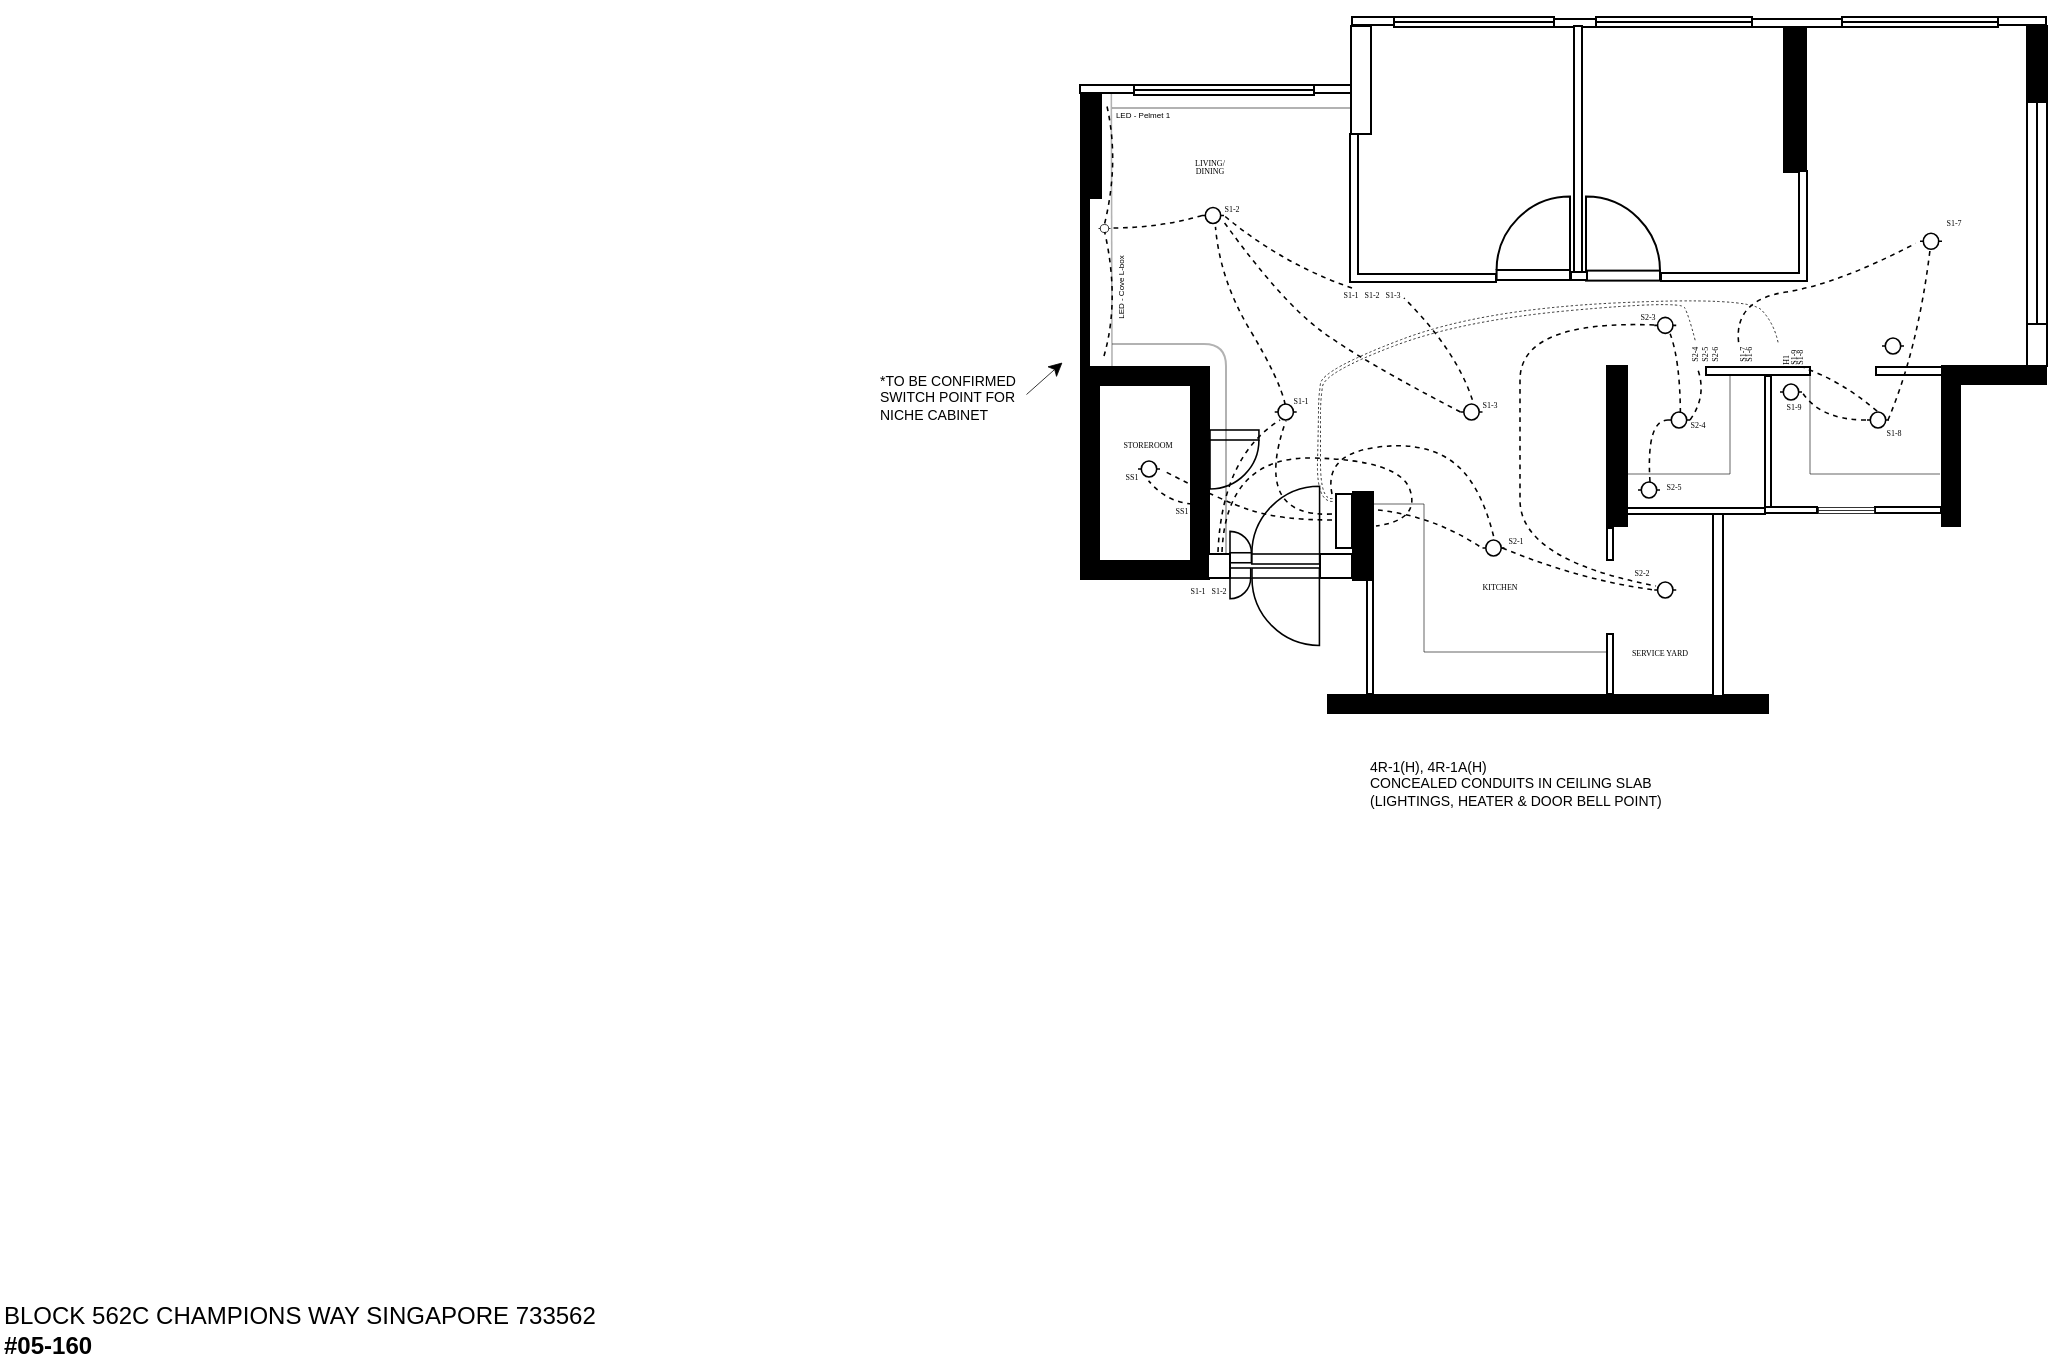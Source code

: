 <mxfile version="28.2.5">
  <diagram name="Page-1" id="XIqqTMS4WJ9DYkAOLX7r">
    <mxGraphModel dx="1847" dy="1038" grid="1" gridSize="10" guides="1" tooltips="1" connect="1" arrows="1" fold="1" page="1" pageScale="1" pageWidth="1654" pageHeight="1169" math="0" shadow="0">
      <root>
        <mxCell id="0" />
        <mxCell id="1" parent="0" />
        <mxCell id="vs-SE0_Q2x5BFznHqj6H-2" value="" style="verticalLabelPosition=bottom;html=1;verticalAlign=top;align=center;shape=mxgraph.floorplan.room;strokeColor=none;fillColor=#000000;" parent="1" vertex="1">
          <mxGeometry x="580" y="523" width="65" height="107" as="geometry" />
        </mxCell>
        <mxCell id="vs-SE0_Q2x5BFznHqj6H-3" value="" style="verticalLabelPosition=bottom;html=1;verticalAlign=top;align=center;shape=mxgraph.floorplan.doorLeft;aspect=fixed;strokeColor=light-dark(#000000,#000000);fillColor=default;strokeWidth=0.787;" parent="1" vertex="1">
          <mxGeometry x="645" y="555" width="24.47" height="26" as="geometry" />
        </mxCell>
        <mxCell id="vs-SE0_Q2x5BFznHqj6H-5" value="" style="verticalLabelPosition=bottom;html=1;verticalAlign=top;align=center;shape=mxgraph.floorplan.wall;fillColor=strokeColor;direction=south;strokeColor=light-dark(#000000,#000000);wallThickness=4;" parent="1" vertex="1">
          <mxGeometry x="573" y="438" width="19" height="86" as="geometry" />
        </mxCell>
        <mxCell id="vs-SE0_Q2x5BFznHqj6H-6" value="" style="verticalLabelPosition=bottom;html=1;verticalAlign=top;align=center;shape=mxgraph.floorplan.wall;direction=south;strokeColor=light-dark(#000000,#000000);fillColor=#000000;" parent="1" vertex="1">
          <mxGeometry x="580" y="387" width="11" height="52" as="geometry" />
        </mxCell>
        <mxCell id="vs-SE0_Q2x5BFznHqj6H-7" value="" style="verticalLabelPosition=bottom;html=1;verticalAlign=top;align=center;shape=mxgraph.floorplan.wall;direction=south;wallThickness=4;rotation=90;" parent="1" vertex="1">
          <mxGeometry x="584" y="371" width="19" height="27" as="geometry" />
        </mxCell>
        <mxCell id="vs-SE0_Q2x5BFznHqj6H-8" value="" style="verticalLabelPosition=bottom;html=1;verticalAlign=top;align=center;shape=mxgraph.floorplan.window;fillColor=light-dark(#FFFFFF,#FFFFFF);strokeColor=light-dark(#000000,#000000);wallThickness=5;" parent="1" vertex="1">
          <mxGeometry x="607" y="380" width="90" height="10" as="geometry" />
        </mxCell>
        <mxCell id="vs-SE0_Q2x5BFznHqj6H-9" value="" style="verticalLabelPosition=bottom;html=1;verticalAlign=top;align=center;shape=mxgraph.floorplan.wall;direction=south;wallThickness=4;rotation=90;" parent="1" vertex="1">
          <mxGeometry x="697" y="375" width="19" height="19" as="geometry" />
        </mxCell>
        <mxCell id="vs-SE0_Q2x5BFznHqj6H-10" value="" style="verticalLabelPosition=bottom;html=1;verticalAlign=top;align=center;shape=mxgraph.floorplan.wall;direction=south;strokeColor=light-dark(#000000,#000000);" parent="1" vertex="1">
          <mxGeometry x="715" y="353" width="11" height="54" as="geometry" />
        </mxCell>
        <mxCell id="vs-SE0_Q2x5BFznHqj6H-12" value="" style="verticalLabelPosition=bottom;html=1;verticalAlign=top;align=center;shape=mxgraph.floorplan.wallCorner;direction=north;fillColor=light-dark(#FFFFFF,#FFFFFF);gradientColor=none;strokeColor=light-dark(#000000,#000000);wallThickness=4;" parent="1" vertex="1">
          <mxGeometry x="715" y="407" width="73" height="74" as="geometry" />
        </mxCell>
        <mxCell id="vs-SE0_Q2x5BFznHqj6H-13" value="" style="verticalLabelPosition=bottom;html=1;verticalAlign=top;align=center;shape=mxgraph.floorplan.wall;direction=south;wallThickness=4;rotation=90;" parent="1" vertex="1">
          <mxGeometry x="717" y="340" width="19" height="21" as="geometry" />
        </mxCell>
        <mxCell id="vs-SE0_Q2x5BFznHqj6H-14" value="" style="verticalLabelPosition=bottom;html=1;verticalAlign=top;align=center;shape=mxgraph.floorplan.window;fillColor=light-dark(#FFFFFF,#FFFFFF);strokeColor=light-dark(#000000,#000000);wallThickness=5;" parent="1" vertex="1">
          <mxGeometry x="737" y="346" width="80" height="10" as="geometry" />
        </mxCell>
        <mxCell id="vs-SE0_Q2x5BFznHqj6H-15" value="" style="verticalLabelPosition=bottom;html=1;verticalAlign=top;align=center;shape=mxgraph.floorplan.wall;direction=south;wallThickness=4;rotation=90;" parent="1" vertex="1">
          <mxGeometry x="818" y="341" width="19" height="21" as="geometry" />
        </mxCell>
        <mxCell id="KtzTF3C9ymT0nLvdZL6y-1" value="" style="verticalLabelPosition=bottom;html=1;verticalAlign=top;align=center;shape=mxgraph.floorplan.wall;fillColor=strokeColor;direction=south;strokeColor=light-dark(#000000,#000000);wallThickness=11;rotation=-180;" parent="1" vertex="1">
          <mxGeometry x="928" y="354" width="19" height="72" as="geometry" />
        </mxCell>
        <mxCell id="KtzTF3C9ymT0nLvdZL6y-2" value="" style="verticalLabelPosition=bottom;html=1;verticalAlign=top;align=center;shape=mxgraph.floorplan.wall;direction=south;wallThickness=4;rotation=90;" parent="1" vertex="1">
          <mxGeometry x="929" y="329" width="19" height="45" as="geometry" />
        </mxCell>
        <mxCell id="KtzTF3C9ymT0nLvdZL6y-3" value="" style="verticalLabelPosition=bottom;html=1;verticalAlign=top;align=center;shape=mxgraph.floorplan.wall;direction=south;wallThickness=4;rotation=-180;" parent="1" vertex="1">
          <mxGeometry x="819" y="353" width="20" height="126" as="geometry" />
        </mxCell>
        <mxCell id="KtzTF3C9ymT0nLvdZL6y-4" value="" style="verticalLabelPosition=bottom;html=1;verticalAlign=top;align=center;shape=mxgraph.floorplan.wallCorner;direction=north;fillColor=light-dark(#FFFFFF,#FFFFFF);gradientColor=none;strokeColor=light-dark(#000000,#000000);wallThickness=4;rotation=-90;" parent="1" vertex="1">
          <mxGeometry x="879.5" y="416.5" width="55" height="73" as="geometry" />
        </mxCell>
        <mxCell id="KtzTF3C9ymT0nLvdZL6y-5" value="" style="verticalLabelPosition=bottom;html=1;verticalAlign=top;align=center;shape=mxgraph.floorplan.window;fillColor=light-dark(#FFFFFF,#FFFFFF);strokeColor=light-dark(#000000,#000000);wallThickness=5;" parent="1" vertex="1">
          <mxGeometry x="838" y="346" width="78" height="10" as="geometry" />
        </mxCell>
        <mxCell id="KtzTF3C9ymT0nLvdZL6y-6" value="" style="verticalLabelPosition=bottom;html=1;verticalAlign=top;align=center;shape=mxgraph.floorplan.window;fillColor=light-dark(#FFFFFF,#FFFFFF);strokeColor=light-dark(#000000,#000000);wallThickness=5;" parent="1" vertex="1">
          <mxGeometry x="961" y="346" width="78" height="10" as="geometry" />
        </mxCell>
        <mxCell id="KtzTF3C9ymT0nLvdZL6y-7" value="" style="verticalLabelPosition=bottom;html=1;verticalAlign=top;align=center;shape=mxgraph.floorplan.wall;direction=south;wallThickness=4;rotation=90;" parent="1" vertex="1">
          <mxGeometry x="1041.5" y="338.5" width="19" height="24" as="geometry" />
        </mxCell>
        <mxCell id="KtzTF3C9ymT0nLvdZL6y-8" value="" style="verticalLabelPosition=bottom;html=1;verticalAlign=top;align=center;shape=mxgraph.floorplan.wall;fillColor=strokeColor;direction=south;strokeColor=light-dark(#000000,#000000);wallThickness=10;rotation=-180;" parent="1" vertex="1">
          <mxGeometry x="1049" y="353" width="19" height="38" as="geometry" />
        </mxCell>
        <mxCell id="O2O5Myb_N9L3xyK0cwro-1" value="" style="verticalLabelPosition=bottom;html=1;verticalAlign=top;align=center;shape=mxgraph.floorplan.window;fillColor=light-dark(#FFFFFF,#FFFFFF);strokeColor=light-dark(#000000,#000000);wallThickness=10;rotation=90;" parent="1" vertex="1">
          <mxGeometry x="1002.75" y="441.75" width="111.5" height="10" as="geometry" />
        </mxCell>
        <mxCell id="O2O5Myb_N9L3xyK0cwro-2" value="" style="verticalLabelPosition=bottom;html=1;verticalAlign=top;align=center;shape=mxgraph.floorplan.wall;direction=south;wallThickness=10;rotation=-180;" parent="1" vertex="1">
          <mxGeometry x="1049" y="502" width="19" height="21" as="geometry" />
        </mxCell>
        <mxCell id="O2O5Myb_N9L3xyK0cwro-3" value="" style="verticalLabelPosition=bottom;html=1;verticalAlign=top;align=center;shape=mxgraph.floorplan.wallCorner;fillColor=strokeColor;wallThickness=9;" parent="1" vertex="1">
          <mxGeometry x="1011" y="523" width="52" height="80" as="geometry" />
        </mxCell>
        <mxCell id="O2O5Myb_N9L3xyK0cwro-5" value="" style="verticalLabelPosition=bottom;html=1;verticalAlign=top;align=center;shape=mxgraph.floorplan.wall;direction=south;wallThickness=4;rotation=90;" parent="1" vertex="1">
          <mxGeometry x="985" y="509" width="19" height="33" as="geometry" />
        </mxCell>
        <mxCell id="O2O5Myb_N9L3xyK0cwro-6" value="" style="verticalLabelPosition=bottom;html=1;verticalAlign=top;align=center;shape=mxgraph.floorplan.wall;direction=south;wallThickness=4;rotation=90;" parent="1" vertex="1">
          <mxGeometry x="909.5" y="499.5" width="19" height="52" as="geometry" />
        </mxCell>
        <mxCell id="O2O5Myb_N9L3xyK0cwro-7" value="" style="verticalLabelPosition=bottom;html=1;verticalAlign=top;align=center;shape=mxgraph.floorplan.wall;direction=south;wallThickness=3;rotation=-180;" parent="1" vertex="1">
          <mxGeometry x="914" y="528" width="20" height="66" as="geometry" />
        </mxCell>
        <mxCell id="O2O5Myb_N9L3xyK0cwro-8" value="" style="verticalLabelPosition=bottom;html=1;verticalAlign=top;align=center;shape=mxgraph.floorplan.wall;direction=south;wallThickness=3;rotation=90;fillOpacity=100;" parent="1" vertex="1">
          <mxGeometry x="926" y="582" width="19" height="26" as="geometry" />
        </mxCell>
        <mxCell id="O2O5Myb_N9L3xyK0cwro-9" value="" style="verticalLabelPosition=bottom;html=1;verticalAlign=top;align=center;shape=mxgraph.floorplan.wall;direction=south;wallThickness=3;rotation=90;fillOpacity=100;" parent="1" vertex="1">
          <mxGeometry x="984.5" y="578.5" width="19" height="33" as="geometry" />
        </mxCell>
        <mxCell id="O2O5Myb_N9L3xyK0cwro-10" value="" style="verticalLabelPosition=bottom;html=1;verticalAlign=top;align=center;shape=mxgraph.floorplan.window;fillColor=light-dark(#FFFFFF,#FFFFFF);strokeColor=light-dark(#000000,#000000);wallThickness=3;strokeWidth=0.394;" parent="1" vertex="1">
          <mxGeometry x="949" y="590" width="28" height="10" as="geometry" />
        </mxCell>
        <mxCell id="O2O5Myb_N9L3xyK0cwro-11" value="" style="verticalLabelPosition=bottom;html=1;verticalAlign=top;align=center;shape=mxgraph.floorplan.wall;fillColor=strokeColor;direction=south;strokeColor=light-dark(#000000,#000000);wallThickness=10;rotation=-180;" parent="1" vertex="1">
          <mxGeometry x="839" y="523" width="19" height="80" as="geometry" />
        </mxCell>
        <mxCell id="O2O5Myb_N9L3xyK0cwro-12" value="" style="verticalLabelPosition=bottom;html=1;verticalAlign=top;align=center;shape=mxgraph.floorplan.wall;fillColor=strokeColor;wallThickness=9;" parent="1" vertex="1">
          <mxGeometry x="704" y="687" width="220" height="10" as="geometry" />
        </mxCell>
        <mxCell id="O2O5Myb_N9L3xyK0cwro-13" value="" style="verticalLabelPosition=bottom;html=1;verticalAlign=top;align=center;shape=mxgraph.floorplan.wall;fillColor=strokeColor;direction=south;strokeColor=light-dark(#000000,#000000);wallThickness=10;rotation=-180;" parent="1" vertex="1">
          <mxGeometry x="712" y="586" width="19" height="44" as="geometry" />
        </mxCell>
        <mxCell id="O2O5Myb_N9L3xyK0cwro-14" value="" style="verticalLabelPosition=bottom;html=1;verticalAlign=top;align=center;shape=mxgraph.floorplan.wall;direction=south;wallThickness=3;rotation=-180;" parent="1" vertex="1">
          <mxGeometry x="715" y="630" width="20" height="57" as="geometry" />
        </mxCell>
        <mxCell id="O2O5Myb_N9L3xyK0cwro-15" value="" style="verticalLabelPosition=bottom;html=1;verticalAlign=top;align=center;shape=mxgraph.floorplan.wall;direction=south;wallThickness=3;rotation=90;fillOpacity=100;" parent="1" vertex="1">
          <mxGeometry x="878.5" y="561" width="19" height="69" as="geometry" />
        </mxCell>
        <mxCell id="O2O5Myb_N9L3xyK0cwro-16" value="" style="verticalLabelPosition=bottom;html=1;verticalAlign=top;align=center;shape=mxgraph.floorplan.wall;direction=south;wallThickness=3;rotation=-180;" parent="1" vertex="1">
          <mxGeometry x="835" y="604" width="20" height="16" as="geometry" />
        </mxCell>
        <mxCell id="O2O5Myb_N9L3xyK0cwro-17" value="" style="verticalLabelPosition=bottom;html=1;verticalAlign=top;align=center;shape=mxgraph.floorplan.wall;direction=south;wallThickness=3;rotation=-180;" parent="1" vertex="1">
          <mxGeometry x="835" y="657" width="20" height="30" as="geometry" />
        </mxCell>
        <mxCell id="O2O5Myb_N9L3xyK0cwro-18" value="" style="verticalLabelPosition=bottom;html=1;verticalAlign=top;align=center;shape=mxgraph.floorplan.wall;direction=south;wallThickness=5;rotation=-180;" parent="1" vertex="1">
          <mxGeometry x="889" y="597" width="20" height="91" as="geometry" />
        </mxCell>
        <mxCell id="O2O5Myb_N9L3xyK0cwro-19" value="" style="verticalLabelPosition=bottom;html=1;verticalAlign=top;align=center;shape=mxgraph.floorplan.doorRight;aspect=fixed;rotation=-180;" parent="1" vertex="1">
          <mxGeometry x="833" y="441" width="37" height="39.31" as="geometry" />
        </mxCell>
        <mxCell id="O2O5Myb_N9L3xyK0cwro-20" value="" style="verticalLabelPosition=bottom;html=1;verticalAlign=top;align=center;shape=mxgraph.floorplan.doorLeft;aspect=fixed;rotation=-180;" parent="1" vertex="1">
          <mxGeometry x="788.3" y="441" width="36.7" height="39" as="geometry" />
        </mxCell>
        <mxCell id="O2O5Myb_N9L3xyK0cwro-21" value="" style="verticalLabelPosition=bottom;html=1;verticalAlign=top;align=center;shape=mxgraph.floorplan.wall;direction=south;wallThickness=4;rotation=90;snapToPoint=0;" parent="1" vertex="1">
          <mxGeometry x="820" y="474" width="19" height="8" as="geometry" />
        </mxCell>
        <mxCell id="O2O5Myb_N9L3xyK0cwro-22" value="" style="verticalLabelPosition=bottom;html=1;verticalAlign=top;align=center;shape=mxgraph.floorplan.doorLeft;aspect=fixed;rotation=-180;strokeWidth=0.787;" parent="1" vertex="1">
          <mxGeometry x="665.91" y="586" width="33.88" height="36" as="geometry" />
        </mxCell>
        <mxCell id="O2O5Myb_N9L3xyK0cwro-23" value="" style="verticalLabelPosition=bottom;html=1;verticalAlign=top;align=center;shape=mxgraph.floorplan.doorRight;aspect=fixed;rotation=0;strokeWidth=0.787;" parent="1" vertex="1">
          <mxGeometry x="666" y="624" width="33.71" height="35.81" as="geometry" />
        </mxCell>
        <mxCell id="O2O5Myb_N9L3xyK0cwro-24" value="" style="verticalLabelPosition=bottom;html=1;verticalAlign=top;align=center;shape=mxgraph.floorplan.wall;direction=south;wallThickness=12;rotation=-90;" parent="1" vertex="1">
          <mxGeometry x="698" y="615" width="20" height="16" as="geometry" />
        </mxCell>
        <mxCell id="O2O5Myb_N9L3xyK0cwro-25" value="" style="verticalLabelPosition=bottom;html=1;verticalAlign=top;align=center;shape=mxgraph.floorplan.doorRight;aspect=fixed;rotation=-180;strokeWidth=0.787;" parent="1" vertex="1">
          <mxGeometry x="655" y="610" width="10.71" height="11.38" as="geometry" />
        </mxCell>
        <mxCell id="O2O5Myb_N9L3xyK0cwro-29" value="" style="verticalLabelPosition=bottom;html=1;verticalAlign=top;align=center;shape=mxgraph.floorplan.doorLeft;aspect=fixed;rotation=0;strokeWidth=0.787;" parent="1" vertex="1">
          <mxGeometry x="655" y="624" width="10.35" height="11" as="geometry" />
        </mxCell>
        <mxCell id="O2O5Myb_N9L3xyK0cwro-30" value="" style="verticalLabelPosition=bottom;html=1;verticalAlign=top;align=center;shape=mxgraph.floorplan.wall;direction=south;wallThickness=12;rotation=-90;" parent="1" vertex="1">
          <mxGeometry x="639.5" y="617.5" width="20" height="11" as="geometry" />
        </mxCell>
        <mxCell id="O2O5Myb_N9L3xyK0cwro-33" value="" style="endArrow=none;dashed=1;html=1;rounded=0;curved=1;strokeWidth=0.787;" parent="1" edge="1">
          <mxGeometry width="50" height="50" relative="1" as="geometry">
            <mxPoint x="649" y="616" as="sourcePoint" />
            <mxPoint x="680" y="550" as="targetPoint" />
            <Array as="points">
              <mxPoint x="651" y="568" />
            </Array>
          </mxGeometry>
        </mxCell>
        <mxCell id="O2O5Myb_N9L3xyK0cwro-35" value="" style="pointerEvents=1;verticalLabelPosition=bottom;shadow=0;dashed=0;align=center;html=1;verticalAlign=top;shape=mxgraph.electrical.electro-mechanical.relay_coil_2;strokeWidth=0.787;" parent="1" vertex="1">
          <mxGeometry x="677.36" y="542" width="11" height="8" as="geometry" />
        </mxCell>
        <mxCell id="O2O5Myb_N9L3xyK0cwro-36" value="" style="pointerEvents=1;verticalLabelPosition=bottom;shadow=0;dashed=0;align=center;html=1;verticalAlign=top;shape=mxgraph.electrical.electro-mechanical.relay_coil_2;strokeWidth=0.787;" parent="1" vertex="1">
          <mxGeometry x="641" y="443.75" width="11" height="8" as="geometry" />
        </mxCell>
        <mxCell id="O2O5Myb_N9L3xyK0cwro-37" value="" style="endArrow=none;dashed=1;html=1;rounded=0;curved=1;strokeWidth=0.787;entryX=0.612;entryY=1.214;entryDx=0;entryDy=0;entryPerimeter=0;exitX=0.471;exitY=0.014;exitDx=0;exitDy=0;exitPerimeter=0;" parent="1" source="O2O5Myb_N9L3xyK0cwro-35" target="O2O5Myb_N9L3xyK0cwro-36" edge="1">
          <mxGeometry width="50" height="50" relative="1" as="geometry">
            <mxPoint x="690" y="550" as="sourcePoint" />
            <mxPoint x="719.17" y="490" as="targetPoint" />
            <Array as="points">
              <mxPoint x="680" y="530" />
              <mxPoint x="650" y="480" />
            </Array>
          </mxGeometry>
        </mxCell>
        <mxCell id="O2O5Myb_N9L3xyK0cwro-38" value="" style="rounded=0;whiteSpace=wrap;html=1;" parent="1" vertex="1">
          <mxGeometry x="708" y="587" width="8" height="27" as="geometry" />
        </mxCell>
        <mxCell id="O2O5Myb_N9L3xyK0cwro-39" value="" style="endArrow=none;dashed=1;html=1;rounded=0;curved=1;strokeWidth=0.787;entryX=0.506;entryY=1.048;entryDx=0;entryDy=0;entryPerimeter=0;" parent="1" target="O2O5Myb_N9L3xyK0cwro-35" edge="1">
          <mxGeometry width="50" height="50" relative="1" as="geometry">
            <mxPoint x="706" y="597" as="sourcePoint" />
            <mxPoint x="739.17" y="570" as="targetPoint" />
            <Array as="points">
              <mxPoint x="666" y="599" />
            </Array>
          </mxGeometry>
        </mxCell>
        <mxCell id="O2O5Myb_N9L3xyK0cwro-40" value="" style="endArrow=none;dashed=1;html=1;rounded=0;curved=1;strokeWidth=0.787;entryX=1.103;entryY=0.571;entryDx=0;entryDy=0;entryPerimeter=0;" parent="1" target="O2O5Myb_N9L3xyK0cwro-41" edge="1">
          <mxGeometry width="50" height="50" relative="1" as="geometry">
            <mxPoint x="706" y="600" as="sourcePoint" />
            <mxPoint x="620" y="580" as="targetPoint" />
            <Array as="points">
              <mxPoint x="680" y="600" />
              <mxPoint x="650" y="590" />
            </Array>
          </mxGeometry>
        </mxCell>
        <mxCell id="O2O5Myb_N9L3xyK0cwro-41" value="" style="pointerEvents=1;verticalLabelPosition=bottom;shadow=0;dashed=0;align=center;html=1;verticalAlign=top;shape=mxgraph.electrical.electro-mechanical.relay_coil_2;strokeWidth=0.787;" parent="1" vertex="1">
          <mxGeometry x="609" y="570.5" width="11" height="8" as="geometry" />
        </mxCell>
        <mxCell id="O2O5Myb_N9L3xyK0cwro-42" value="&lt;font face=&quot;Verdana&quot; style=&quot;font-size: 4px;&quot;&gt;S1-1&lt;/font&gt;" style="text;html=1;align=center;verticalAlign=middle;whiteSpace=wrap;rounded=0;imageVerticalAlign=top;" parent="1" vertex="1">
          <mxGeometry x="633" y="629.5" width="12" height="7.5" as="geometry" />
        </mxCell>
        <mxCell id="O2O5Myb_N9L3xyK0cwro-43" value="&lt;font face=&quot;Verdana&quot; style=&quot;font-size: 4px;&quot;&gt;S1-2&lt;/font&gt;" style="text;html=1;align=center;verticalAlign=middle;whiteSpace=wrap;rounded=0;imageVerticalAlign=top;" parent="1" vertex="1">
          <mxGeometry x="643" y="629" width="13.25" height="7.5" as="geometry" />
        </mxCell>
        <mxCell id="O2O5Myb_N9L3xyK0cwro-45" value="&lt;font face=&quot;Verdana&quot; style=&quot;font-size: 4px;&quot;&gt;S1-1&lt;/font&gt;" style="text;html=1;align=center;verticalAlign=middle;whiteSpace=wrap;rounded=0;imageVerticalAlign=top;" parent="1" vertex="1">
          <mxGeometry x="683" y="534" width="15" height="7.5" as="geometry" />
        </mxCell>
        <mxCell id="O2O5Myb_N9L3xyK0cwro-46" value="&lt;font face=&quot;Verdana&quot; style=&quot;font-size: 4px;&quot;&gt;S1-2&lt;/font&gt;" style="text;html=1;align=center;verticalAlign=middle;whiteSpace=wrap;rounded=0;imageVerticalAlign=top;" parent="1" vertex="1">
          <mxGeometry x="650" y="438" width="12" height="7.5" as="geometry" />
        </mxCell>
        <mxCell id="O2O5Myb_N9L3xyK0cwro-49" value="" style="pointerEvents=1;verticalLabelPosition=bottom;shadow=0;dashed=0;align=center;html=1;verticalAlign=top;shape=mxgraph.electrical.electro-mechanical.relay_coil_2;strokeWidth=0.787;" parent="1" vertex="1">
          <mxGeometry x="770.25" y="542" width="11" height="8" as="geometry" />
        </mxCell>
        <mxCell id="O2O5Myb_N9L3xyK0cwro-50" value="&lt;font face=&quot;Verdana&quot; style=&quot;font-size: 4px;&quot;&gt;S1-3&lt;/font&gt;" style="text;html=1;align=center;verticalAlign=middle;whiteSpace=wrap;rounded=0;imageVerticalAlign=top;" parent="1" vertex="1">
          <mxGeometry x="779" y="536" width="12.12" height="7.5" as="geometry" />
        </mxCell>
        <mxCell id="O2O5Myb_N9L3xyK0cwro-51" value="" style="endArrow=none;dashed=1;html=1;rounded=0;curved=1;strokeWidth=0.787;entryX=0.935;entryY=0.789;entryDx=0;entryDy=0;entryPerimeter=0;exitX=0;exitY=0.5;exitDx=0;exitDy=0;exitPerimeter=0;" parent="1" source="O2O5Myb_N9L3xyK0cwro-49" target="O2O5Myb_N9L3xyK0cwro-36" edge="1">
          <mxGeometry width="50" height="50" relative="1" as="geometry">
            <mxPoint x="692.35" y="500" as="sourcePoint" />
            <mxPoint x="668.35" y="456" as="targetPoint" />
            <Array as="points">
              <mxPoint x="720" y="520" />
              <mxPoint x="680" y="490" />
            </Array>
          </mxGeometry>
        </mxCell>
        <mxCell id="O2O5Myb_N9L3xyK0cwro-52" value="" style="endArrow=none;dashed=1;html=1;rounded=0;curved=1;strokeWidth=0.787;entryX=1;entryY=0.5;entryDx=0;entryDy=0;entryPerimeter=0;" parent="1" target="O2O5Myb_N9L3xyK0cwro-36" edge="1">
          <mxGeometry width="50" height="50" relative="1" as="geometry">
            <mxPoint x="716" y="484" as="sourcePoint" />
            <mxPoint x="650" y="446" as="targetPoint" />
            <Array as="points">
              <mxPoint x="681" y="472" />
            </Array>
          </mxGeometry>
        </mxCell>
        <mxCell id="O2O5Myb_N9L3xyK0cwro-53" value="" style="endArrow=none;html=1;rounded=0;entryX=0.42;entryY=0.409;entryDx=0;entryDy=0;entryPerimeter=0;strokeWidth=0.787;opacity=30;" parent="1" target="vs-SE0_Q2x5BFznHqj6H-7" edge="1">
          <mxGeometry width="50" height="50" relative="1" as="geometry">
            <mxPoint x="596" y="523" as="sourcePoint" />
            <mxPoint x="596.007" y="432.991" as="targetPoint" />
          </mxGeometry>
        </mxCell>
        <mxCell id="O2O5Myb_N9L3xyK0cwro-54" value="" style="endArrow=none;html=1;rounded=0;opacity=30;" parent="1" edge="1">
          <mxGeometry width="50" height="50" relative="1" as="geometry">
            <mxPoint x="715" y="394" as="sourcePoint" />
            <mxPoint x="596" y="394" as="targetPoint" />
          </mxGeometry>
        </mxCell>
        <mxCell id="O2O5Myb_N9L3xyK0cwro-55" value="" style="endArrow=none;html=1;rounded=0;opacity=30;" parent="1" edge="1">
          <mxGeometry width="50" height="50" relative="1" as="geometry">
            <mxPoint x="596" y="512" as="sourcePoint" />
            <mxPoint x="642" y="512" as="targetPoint" />
          </mxGeometry>
        </mxCell>
        <mxCell id="O2O5Myb_N9L3xyK0cwro-56" value="" style="endArrow=none;html=1;rounded=0;opacity=30;" parent="1" edge="1">
          <mxGeometry width="50" height="50" relative="1" as="geometry">
            <mxPoint x="653" y="617" as="sourcePoint" />
            <mxPoint x="653" y="523" as="targetPoint" />
          </mxGeometry>
        </mxCell>
        <mxCell id="O2O5Myb_N9L3xyK0cwro-57" value="" style="endArrow=none;html=1;rounded=0;curved=1;opacity=30;" parent="1" edge="1">
          <mxGeometry width="50" height="50" relative="1" as="geometry">
            <mxPoint x="642" y="512" as="sourcePoint" />
            <mxPoint x="653" y="523" as="targetPoint" />
            <Array as="points">
              <mxPoint x="653" y="512" />
            </Array>
          </mxGeometry>
        </mxCell>
        <mxCell id="O2O5Myb_N9L3xyK0cwro-60" value="" style="endArrow=none;dashed=1;html=1;rounded=0;curved=1;strokeWidth=0.787;entryX=1;entryY=0.5;entryDx=0;entryDy=0;entryPerimeter=0;exitX=0;exitY=0.5;exitDx=0;exitDy=0;exitPerimeter=0;" parent="1" source="O2O5Myb_N9L3xyK0cwro-36" target="O2O5Myb_N9L3xyK0cwro-59" edge="1">
          <mxGeometry width="50" height="50" relative="1" as="geometry">
            <mxPoint x="630" y="440" as="sourcePoint" />
            <mxPoint x="655.0" y="454" as="targetPoint" />
            <Array as="points">
              <mxPoint x="620" y="454" />
            </Array>
          </mxGeometry>
        </mxCell>
        <mxCell id="O2O5Myb_N9L3xyK0cwro-59" value="" style="pointerEvents=1;verticalLabelPosition=bottom;shadow=0;dashed=0;align=center;html=1;verticalAlign=top;shape=mxgraph.electrical.electro-mechanical.relay_coil_2;strokeWidth=0.394;" parent="1" vertex="1">
          <mxGeometry x="589" y="452" width="6" height="4" as="geometry" />
        </mxCell>
        <mxCell id="w0VkKJE6E9omO7ZpxIO1-1" value="" style="endArrow=none;dashed=1;html=1;rounded=0;strokeWidth=0.787;exitX=0.866;exitY=-0.323;exitDx=0;exitDy=0;exitPerimeter=0;curved=1;" parent="1" edge="1">
          <mxGeometry width="50" height="50" relative="1" as="geometry">
            <mxPoint x="592.326" y="451.748" as="sourcePoint" />
            <mxPoint x="593" y="391" as="targetPoint" />
            <Array as="points">
              <mxPoint x="600" y="420" />
            </Array>
          </mxGeometry>
        </mxCell>
        <mxCell id="w0VkKJE6E9omO7ZpxIO1-2" value="" style="endArrow=none;dashed=1;html=1;rounded=0;strokeWidth=0.787;curved=1;" parent="1" edge="1">
          <mxGeometry width="50" height="50" relative="1" as="geometry">
            <mxPoint x="592" y="518" as="sourcePoint" />
            <mxPoint x="592.334" y="456" as="targetPoint" />
            <Array as="points">
              <mxPoint x="600" y="490" />
            </Array>
          </mxGeometry>
        </mxCell>
        <mxCell id="w0VkKJE6E9omO7ZpxIO1-3" value="&lt;div style=&quot;line-height: 20%;&quot;&gt;&lt;font face=&quot;Verdana&quot; style=&quot;font-size: 4px; line-height: 20%;&quot;&gt;LIVING/&lt;/font&gt;&lt;div&gt;&lt;font face=&quot;Verdana&quot; style=&quot;font-size: 4px; line-height: 20%;&quot;&gt;DINING&lt;/font&gt;&lt;/div&gt;&lt;/div&gt;" style="text;html=1;align=center;verticalAlign=middle;whiteSpace=wrap;rounded=0;imageVerticalAlign=top;" parent="1" vertex="1">
          <mxGeometry x="625.35" y="416.5" width="40" height="10" as="geometry" />
        </mxCell>
        <mxCell id="w0VkKJE6E9omO7ZpxIO1-4" value="&lt;font face=&quot;Verdana&quot; style=&quot;font-size: 4px;&quot;&gt;S1-1&lt;/font&gt;" style="text;html=1;align=center;verticalAlign=middle;whiteSpace=wrap;rounded=0;imageVerticalAlign=top;" parent="1" vertex="1">
          <mxGeometry x="707" y="481" width="16.5" height="7.5" as="geometry" />
        </mxCell>
        <mxCell id="w0VkKJE6E9omO7ZpxIO1-5" value="&lt;font face=&quot;Verdana&quot;&gt;S1-2&lt;/font&gt;" style="text;html=1;align=center;verticalAlign=middle;whiteSpace=wrap;rounded=0;imageVerticalAlign=top;fontSize=4;" parent="1" vertex="1">
          <mxGeometry x="720" y="484" width="12" height="7.5" as="geometry" />
        </mxCell>
        <mxCell id="w0VkKJE6E9omO7ZpxIO1-7" value="&lt;font face=&quot;Verdana&quot; style=&quot;font-size: 4px;&quot;&gt;S1-3&lt;/font&gt;" style="text;html=1;align=center;verticalAlign=middle;whiteSpace=wrap;rounded=0;imageVerticalAlign=top;" parent="1" vertex="1">
          <mxGeometry x="730" y="481" width="13" height="7.5" as="geometry" />
        </mxCell>
        <mxCell id="w0VkKJE6E9omO7ZpxIO1-8" value="" style="endArrow=none;dashed=1;html=1;rounded=0;curved=1;strokeWidth=0.787;exitX=0.54;exitY=-0.262;exitDx=0;exitDy=0;exitPerimeter=0;" parent="1" source="O2O5Myb_N9L3xyK0cwro-49" edge="1">
          <mxGeometry width="50" height="50" relative="1" as="geometry">
            <mxPoint x="813" y="530" as="sourcePoint" />
            <mxPoint x="742" y="489" as="targetPoint" />
            <Array as="points">
              <mxPoint x="768" y="515" />
            </Array>
          </mxGeometry>
        </mxCell>
        <mxCell id="w0VkKJE6E9omO7ZpxIO1-10" value="&lt;div style=&quot;line-height: 20%;&quot;&gt;&lt;font face=&quot;Verdana&quot;&gt;&lt;span style=&quot;font-size: 4px;&quot;&gt;STOREROOM&lt;/span&gt;&lt;/font&gt;&lt;/div&gt;" style="text;html=1;align=center;verticalAlign=middle;whiteSpace=wrap;rounded=0;imageVerticalAlign=top;" parent="1" vertex="1">
          <mxGeometry x="593.75" y="556" width="40" height="10" as="geometry" />
        </mxCell>
        <mxCell id="w0VkKJE6E9omO7ZpxIO1-12" value="" style="endArrow=none;dashed=1;html=1;rounded=0;entryX=0.48;entryY=1.229;entryDx=0;entryDy=0;entryPerimeter=0;curved=1;strokeWidth=0.787;" parent="1" target="O2O5Myb_N9L3xyK0cwro-41" edge="1">
          <mxGeometry width="50" height="50" relative="1" as="geometry">
            <mxPoint x="636" y="592" as="sourcePoint" />
            <mxPoint x="650" y="570" as="targetPoint" />
            <Array as="points">
              <mxPoint x="623" y="591" />
            </Array>
          </mxGeometry>
        </mxCell>
        <mxCell id="w0VkKJE6E9omO7ZpxIO1-13" value="&lt;font face=&quot;Verdana&quot;&gt;&lt;span&gt;SS1&lt;/span&gt;&lt;/font&gt;" style="text;html=1;align=center;verticalAlign=middle;whiteSpace=wrap;rounded=0;imageVerticalAlign=top;fontSize=4;" parent="1" vertex="1">
          <mxGeometry x="602" y="575" width="8" height="7.5" as="geometry" />
        </mxCell>
        <mxCell id="w0VkKJE6E9omO7ZpxIO1-14" value="&lt;font style=&quot;font-size: 4px;&quot; face=&quot;Verdana&quot;&gt;SS1&lt;/font&gt;" style="text;html=1;align=center;verticalAlign=middle;whiteSpace=wrap;rounded=0;imageVerticalAlign=top;" parent="1" vertex="1">
          <mxGeometry x="626" y="589" width="10.25" height="7" as="geometry" />
        </mxCell>
        <mxCell id="w0VkKJE6E9omO7ZpxIO1-17" value="" style="endArrow=none;dashed=1;html=1;rounded=0;curved=1;strokeWidth=0.394;entryX=1.067;entryY=0.291;entryDx=0;entryDy=0;entryPerimeter=0;" parent="1" target="GYeJIsuWpDAbkdzLy3dR-1" edge="1">
          <mxGeometry width="50" height="50" relative="1" as="geometry">
            <mxPoint x="706" y="589" as="sourcePoint" />
            <mxPoint x="902" y="506" as="targetPoint" />
            <Array as="points">
              <mxPoint x="700" y="590" />
              <mxPoint x="700" y="552" />
              <mxPoint x="700" y="540" />
              <mxPoint x="702" y="526" />
              <mxPoint x="770" y="500" />
              <mxPoint x="880" y="490" />
              <mxPoint x="884" y="497" />
            </Array>
          </mxGeometry>
        </mxCell>
        <mxCell id="w0VkKJE6E9omO7ZpxIO1-18" value="&lt;div style=&quot;line-height: 20%;&quot;&gt;&lt;font face=&quot;Verdana&quot;&gt;&lt;span style=&quot;font-size: 4px;&quot;&gt;KITCHEN&lt;/span&gt;&lt;/font&gt;&lt;/div&gt;" style="text;html=1;align=center;verticalAlign=middle;whiteSpace=wrap;rounded=0;imageVerticalAlign=top;" parent="1" vertex="1">
          <mxGeometry x="770.25" y="627" width="40" height="10" as="geometry" />
        </mxCell>
        <mxCell id="w0VkKJE6E9omO7ZpxIO1-23" value="" style="endArrow=none;dashed=1;html=1;rounded=0;curved=1;strokeWidth=0.394;entryX=1;entryY=0;entryDx=0;entryDy=0;" parent="1" target="GYeJIsuWpDAbkdzLy3dR-11" edge="1">
          <mxGeometry width="50" height="50" relative="1" as="geometry">
            <mxPoint x="706" y="590.5" as="sourcePoint" />
            <mxPoint x="920" y="510" as="targetPoint" />
            <Array as="points">
              <mxPoint x="698" y="590.5" />
              <mxPoint x="699" y="550.5" />
              <mxPoint x="699" y="538.5" />
              <mxPoint x="701" y="524.5" />
              <mxPoint x="780" y="494.5" />
              <mxPoint x="914" y="488" />
              <mxPoint x="927" y="501.5" />
            </Array>
          </mxGeometry>
        </mxCell>
        <mxCell id="w0VkKJE6E9omO7ZpxIO1-25" value="*TO BE CONFIRMED&lt;div&gt;SWITCH POINT FOR NICHE CABINET&lt;/div&gt;" style="text;html=1;align=left;verticalAlign=middle;rounded=0;fontSize=7;whiteSpace=wrap;labelPosition=center;verticalLabelPosition=middle;" parent="1" vertex="1">
          <mxGeometry x="477.5" y="524" width="74.5" height="30" as="geometry" />
        </mxCell>
        <mxCell id="w0VkKJE6E9omO7ZpxIO1-26" value="" style="endArrow=classic;html=1;rounded=0;fontSize=5;strokeWidth=0.394;" parent="1" edge="1">
          <mxGeometry width="50" height="50" relative="1" as="geometry">
            <mxPoint x="553" y="537" as="sourcePoint" />
            <mxPoint x="571" y="521" as="targetPoint" />
          </mxGeometry>
        </mxCell>
        <mxCell id="w0VkKJE6E9omO7ZpxIO1-27" value="" style="pointerEvents=1;verticalLabelPosition=bottom;shadow=0;dashed=0;align=center;html=1;verticalAlign=top;shape=mxgraph.electrical.electro-mechanical.relay_coil_2;strokeWidth=0.787;" parent="1" vertex="1">
          <mxGeometry x="781.25" y="610" width="11" height="8" as="geometry" />
        </mxCell>
        <mxCell id="w0VkKJE6E9omO7ZpxIO1-28" value="&lt;font face=&quot;Verdana&quot; style=&quot;font-size: 4px;&quot;&gt;S2-1&lt;/font&gt;" style="text;html=1;align=center;verticalAlign=middle;whiteSpace=wrap;rounded=0;imageVerticalAlign=top;" parent="1" vertex="1">
          <mxGeometry x="792.25" y="604.25" width="12.12" height="7.5" as="geometry" />
        </mxCell>
        <mxCell id="w0VkKJE6E9omO7ZpxIO1-29" value="BLOCK 562C CHAMPIONS WAY SINGAPORE 733562&lt;div&gt;&lt;b&gt;#05-160&lt;/b&gt;&lt;/div&gt;" style="text;html=1;align=left;verticalAlign=middle;whiteSpace=wrap;rounded=0;" parent="1" vertex="1">
          <mxGeometry x="40" y="990" width="400" height="30" as="geometry" />
        </mxCell>
        <mxCell id="w0VkKJE6E9omO7ZpxIO1-30" value="&lt;font face=&quot;Verdana&quot; style=&quot;font-size: 4px;&quot;&gt;S2-2&lt;/font&gt;" style="text;html=1;align=center;verticalAlign=middle;whiteSpace=wrap;rounded=0;imageVerticalAlign=top;" parent="1" vertex="1">
          <mxGeometry x="855" y="620" width="12.12" height="7.5" as="geometry" />
        </mxCell>
        <mxCell id="w0VkKJE6E9omO7ZpxIO1-31" value="&lt;div style=&quot;line-height: 20%;&quot;&gt;&lt;font face=&quot;Verdana&quot;&gt;&lt;span style=&quot;font-size: 4px;&quot;&gt;SERVICE YARD&lt;/span&gt;&lt;/font&gt;&lt;/div&gt;" style="text;html=1;align=center;verticalAlign=middle;whiteSpace=wrap;rounded=0;imageVerticalAlign=top;" parent="1" vertex="1">
          <mxGeometry x="850" y="660" width="40" height="10" as="geometry" />
        </mxCell>
        <mxCell id="w0VkKJE6E9omO7ZpxIO1-32" value="" style="pointerEvents=1;verticalLabelPosition=bottom;shadow=0;dashed=0;align=center;html=1;verticalAlign=top;shape=mxgraph.electrical.electro-mechanical.relay_coil_2;strokeWidth=0.787;" parent="1" vertex="1">
          <mxGeometry x="867.12" y="631" width="11" height="8" as="geometry" />
        </mxCell>
        <mxCell id="w0VkKJE6E9omO7ZpxIO1-33" value="" style="endArrow=none;dashed=1;html=1;rounded=0;strokeWidth=0.787;curved=1;" parent="1" edge="1">
          <mxGeometry width="50" height="50" relative="1" as="geometry">
            <mxPoint x="706" y="587" as="sourcePoint" />
            <mxPoint x="787" y="609" as="targetPoint" />
            <Array as="points">
              <mxPoint x="702" y="568" />
              <mxPoint x="750" y="560" />
              <mxPoint x="780" y="580" />
            </Array>
          </mxGeometry>
        </mxCell>
        <mxCell id="w0VkKJE6E9omO7ZpxIO1-35" value="" style="endArrow=none;dashed=1;html=1;rounded=0;strokeWidth=0.787;curved=1;" parent="1" edge="1">
          <mxGeometry width="50" height="50" relative="1" as="geometry">
            <mxPoint x="729" y="595" as="sourcePoint" />
            <mxPoint x="781" y="614" as="targetPoint" />
            <Array as="points">
              <mxPoint x="757" y="598" />
            </Array>
          </mxGeometry>
        </mxCell>
        <mxCell id="w0VkKJE6E9omO7ZpxIO1-36" value="" style="endArrow=none;dashed=1;html=1;rounded=0;curved=1;strokeWidth=0.787;" parent="1" edge="1">
          <mxGeometry width="50" height="50" relative="1" as="geometry">
            <mxPoint x="651" y="616" as="sourcePoint" />
            <mxPoint x="728" y="603" as="targetPoint" />
            <Array as="points">
              <mxPoint x="653" y="568" />
              <mxPoint x="740" y="570" />
              <mxPoint x="750" y="600" />
            </Array>
          </mxGeometry>
        </mxCell>
        <mxCell id="w0VkKJE6E9omO7ZpxIO1-39" value="" style="endArrow=none;html=1;rounded=0;opacity=30;" parent="1" edge="1">
          <mxGeometry width="50" height="50" relative="1" as="geometry">
            <mxPoint x="752" y="666" as="sourcePoint" />
            <mxPoint x="843" y="666" as="targetPoint" />
          </mxGeometry>
        </mxCell>
        <mxCell id="w0VkKJE6E9omO7ZpxIO1-40" value="" style="endArrow=none;html=1;rounded=0;opacity=30;" parent="1" edge="1">
          <mxGeometry width="50" height="50" relative="1" as="geometry">
            <mxPoint x="727" y="592" as="sourcePoint" />
            <mxPoint x="752" y="592" as="targetPoint" />
          </mxGeometry>
        </mxCell>
        <mxCell id="w0VkKJE6E9omO7ZpxIO1-41" value="" style="endArrow=none;html=1;rounded=0;opacity=30;" parent="1" edge="1">
          <mxGeometry width="50" height="50" relative="1" as="geometry">
            <mxPoint x="752" y="592" as="sourcePoint" />
            <mxPoint x="752" y="666" as="targetPoint" />
          </mxGeometry>
        </mxCell>
        <mxCell id="w0VkKJE6E9omO7ZpxIO1-42" value="" style="endArrow=none;dashed=1;html=1;rounded=0;strokeWidth=0.787;curved=1;" parent="1" edge="1">
          <mxGeometry width="50" height="50" relative="1" as="geometry">
            <mxPoint x="791.12" y="614" as="sourcePoint" />
            <mxPoint x="867" y="635" as="targetPoint" />
            <Array as="points">
              <mxPoint x="830" y="630" />
            </Array>
          </mxGeometry>
        </mxCell>
        <mxCell id="w0VkKJE6E9omO7ZpxIO1-43" value="" style="endArrow=none;dashed=1;html=1;rounded=0;strokeWidth=0.787;curved=1;" parent="1" source="GYeJIsuWpDAbkdzLy3dR-2" edge="1">
          <mxGeometry width="50" height="50" relative="1" as="geometry">
            <mxPoint x="896" y="519" as="sourcePoint" />
            <mxPoint x="868" y="633" as="targetPoint" />
            <Array as="points">
              <mxPoint x="800" y="500" />
              <mxPoint x="800" y="560" />
              <mxPoint x="800" y="620" />
            </Array>
          </mxGeometry>
        </mxCell>
        <mxCell id="w0VkKJE6E9omO7ZpxIO1-44" value="4R-1(H), 4R-1A(H)&lt;div&gt;CONCEALED CONDUITS IN CEILING SLAB&lt;/div&gt;&lt;div&gt;(LIGHTINGS, HEATER &amp;amp; DOOR BELL POINT)&lt;/div&gt;" style="text;html=1;align=left;verticalAlign=middle;whiteSpace=wrap;rounded=0;fontSize=7;" parent="1" vertex="1">
          <mxGeometry x="723" y="717" width="152" height="30" as="geometry" />
        </mxCell>
        <mxCell id="GYeJIsuWpDAbkdzLy3dR-1" value="&lt;div style=&quot;line-height: 20%;&quot;&gt;&lt;font face=&quot;Verdana&quot; style=&quot;font-size: 4px; line-height: 20%;&quot;&gt;S2-4&lt;/font&gt;&lt;div&gt;&lt;font face=&quot;Verdana&quot;&gt;&lt;span style=&quot;font-size: 4px; line-height: 20%;&quot;&gt;S2-5&lt;/span&gt;&lt;/font&gt;&lt;/div&gt;&lt;div&gt;&lt;font face=&quot;Verdana&quot;&gt;&lt;span style=&quot;font-size: 4px; line-height: 20%;&quot;&gt;S2-6&lt;/span&gt;&lt;/font&gt;&lt;/div&gt;&lt;/div&gt;" style="text;html=1;align=center;verticalAlign=middle;whiteSpace=wrap;rounded=0;imageVerticalAlign=top;opacity=40;rotation=-90;" parent="1" vertex="1">
          <mxGeometry x="885" y="508.19" width="12.5" height="18.31" as="geometry" />
        </mxCell>
        <mxCell id="GYeJIsuWpDAbkdzLy3dR-2" value="" style="pointerEvents=1;verticalLabelPosition=bottom;shadow=0;dashed=0;align=center;html=1;verticalAlign=top;shape=mxgraph.electrical.electro-mechanical.relay_coil_2;strokeWidth=0.787;" parent="1" vertex="1">
          <mxGeometry x="867.12" y="498.69" width="11" height="8" as="geometry" />
        </mxCell>
        <mxCell id="GYeJIsuWpDAbkdzLy3dR-4" value="" style="pointerEvents=1;verticalLabelPosition=bottom;shadow=0;dashed=0;align=center;html=1;verticalAlign=top;shape=mxgraph.electrical.electro-mechanical.relay_coil_2;strokeWidth=0.787;" parent="1" vertex="1">
          <mxGeometry x="874" y="546" width="11" height="8" as="geometry" />
        </mxCell>
        <mxCell id="GYeJIsuWpDAbkdzLy3dR-5" value="" style="endArrow=none;html=1;rounded=0;opacity=30;" parent="1" edge="1">
          <mxGeometry width="50" height="50" relative="1" as="geometry">
            <mxPoint x="853.5" y="577" as="sourcePoint" />
            <mxPoint x="905" y="577" as="targetPoint" />
          </mxGeometry>
        </mxCell>
        <mxCell id="GYeJIsuWpDAbkdzLy3dR-6" value="" style="endArrow=none;html=1;rounded=0;opacity=30;" parent="1" edge="1">
          <mxGeometry width="50" height="50" relative="1" as="geometry">
            <mxPoint x="905" y="577" as="sourcePoint" />
            <mxPoint x="905" y="528" as="targetPoint" />
          </mxGeometry>
        </mxCell>
        <mxCell id="GYeJIsuWpDAbkdzLy3dR-7" value="" style="pointerEvents=1;verticalLabelPosition=bottom;shadow=0;dashed=0;align=center;html=1;verticalAlign=top;shape=mxgraph.electrical.electro-mechanical.relay_coil_2;strokeWidth=0.787;" parent="1" vertex="1">
          <mxGeometry x="859" y="581" width="11" height="8" as="geometry" />
        </mxCell>
        <mxCell id="GYeJIsuWpDAbkdzLy3dR-8" value="" style="endArrow=none;dashed=1;html=1;rounded=0;curved=1;strokeWidth=0.787;exitX=0.563;exitY=0.059;exitDx=0;exitDy=0;exitPerimeter=0;" parent="1" source="GYeJIsuWpDAbkdzLy3dR-4" edge="1">
          <mxGeometry width="50" height="50" relative="1" as="geometry">
            <mxPoint x="909" y="557.69" as="sourcePoint" />
            <mxPoint x="875" y="506.69" as="targetPoint" />
            <Array as="points">
              <mxPoint x="880" y="520" />
            </Array>
          </mxGeometry>
        </mxCell>
        <mxCell id="GYeJIsuWpDAbkdzLy3dR-9" value="" style="endArrow=none;dashed=1;html=1;rounded=0;curved=1;strokeWidth=0.787;entryX=0;entryY=0.5;entryDx=0;entryDy=0;entryPerimeter=0;" parent="1" target="GYeJIsuWpDAbkdzLy3dR-4" edge="1">
          <mxGeometry width="50" height="50" relative="1" as="geometry">
            <mxPoint x="865" y="581" as="sourcePoint" />
            <mxPoint x="875" y="546" as="targetPoint" />
            <Array as="points">
              <mxPoint x="863" y="550" />
            </Array>
          </mxGeometry>
        </mxCell>
        <mxCell id="GYeJIsuWpDAbkdzLy3dR-10" value="&lt;div style=&quot;line-height: 10%;&quot;&gt;&lt;div&gt;&lt;font face=&quot;Verdana&quot;&gt;&lt;span style=&quot;font-size: 4px; line-height: 10%;&quot;&gt;S1-7&lt;/span&gt;&lt;/font&gt;&lt;/div&gt;&lt;div&gt;&lt;font face=&quot;Verdana&quot;&gt;&lt;span style=&quot;font-size: 4px; line-height: 10%;&quot;&gt;S1-6&lt;/span&gt;&lt;/font&gt;&lt;/div&gt;&lt;/div&gt;" style="text;html=1;align=center;verticalAlign=middle;whiteSpace=wrap;rounded=0;imageVerticalAlign=top;opacity=40;rotation=-90;" parent="1" vertex="1">
          <mxGeometry x="906" y="511.45" width="12.5" height="11.8" as="geometry" />
        </mxCell>
        <mxCell id="GYeJIsuWpDAbkdzLy3dR-11" value="&lt;div style=&quot;line-height: 10%;&quot;&gt;&lt;font face=&quot;Verdana&quot;&gt;&lt;span style=&quot;font-size: 4px;&quot;&gt;H1&lt;/span&gt;&lt;/font&gt;&lt;/div&gt;&lt;div style=&quot;line-height: 10%;&quot;&gt;&lt;font face=&quot;Verdana&quot;&gt;&lt;span style=&quot;font-size: 4px;&quot;&gt;S1-9&lt;/span&gt;&lt;/font&gt;&lt;/div&gt;&lt;div style=&quot;line-height: 10%;&quot;&gt;&lt;font face=&quot;Verdana&quot;&gt;&lt;span style=&quot;font-size: 4px;&quot;&gt;S1-8&lt;/span&gt;&lt;/font&gt;&lt;/div&gt;" style="text;html=1;align=left;verticalAlign=middle;whiteSpace=wrap;rounded=0;imageVerticalAlign=top;opacity=40;rotation=-90;" parent="1" vertex="1">
          <mxGeometry x="928.65" y="512.35" width="12.5" height="11.8" as="geometry" />
        </mxCell>
        <mxCell id="GYeJIsuWpDAbkdzLy3dR-12" value="&lt;font face=&quot;Verdana&quot; style=&quot;font-size: 4px;&quot;&gt;S2-4&lt;/font&gt;" style="text;html=1;align=center;verticalAlign=middle;whiteSpace=wrap;rounded=0;imageVerticalAlign=top;" parent="1" vertex="1">
          <mxGeometry x="883.06" y="546.5" width="12.12" height="7.5" as="geometry" />
        </mxCell>
        <mxCell id="GYeJIsuWpDAbkdzLy3dR-13" value="&lt;font face=&quot;Verdana&quot; style=&quot;font-size: 4px;&quot;&gt;S2-5&lt;/font&gt;" style="text;html=1;align=center;verticalAlign=middle;whiteSpace=wrap;rounded=0;imageVerticalAlign=top;" parent="1" vertex="1">
          <mxGeometry x="870.94" y="577" width="12.12" height="7.5" as="geometry" />
        </mxCell>
        <mxCell id="GYeJIsuWpDAbkdzLy3dR-15" value="" style="endArrow=none;dashed=1;html=1;rounded=0;curved=1;strokeWidth=0.787;exitX=1;exitY=0.5;exitDx=0;exitDy=0;exitPerimeter=0;entryX=0.008;entryY=0.346;entryDx=0;entryDy=0;entryPerimeter=0;" parent="1" source="GYeJIsuWpDAbkdzLy3dR-4" target="GYeJIsuWpDAbkdzLy3dR-1" edge="1">
          <mxGeometry width="50" height="50" relative="1" as="geometry">
            <mxPoint x="895" y="559.46" as="sourcePoint" />
            <mxPoint x="889" y="524.15" as="targetPoint" />
            <Array as="points">
              <mxPoint x="894" y="537.46" />
            </Array>
          </mxGeometry>
        </mxCell>
        <mxCell id="GYeJIsuWpDAbkdzLy3dR-16" value="&lt;font style=&quot;font-size: 4px;&quot;&gt;LED - Pelmet 1&lt;/font&gt;" style="text;html=1;align=center;verticalAlign=middle;whiteSpace=wrap;rounded=0;" parent="1" vertex="1">
          <mxGeometry x="591" y="391" width="41" height="7" as="geometry" />
        </mxCell>
        <mxCell id="GYeJIsuWpDAbkdzLy3dR-18" value="&lt;font style=&quot;font-size: 4px;&quot;&gt;LED - Cove L-box&lt;/font&gt;" style="text;html=1;align=center;verticalAlign=middle;whiteSpace=wrap;rounded=0;rotation=-90;" parent="1" vertex="1">
          <mxGeometry x="577" y="480" width="41" height="7" as="geometry" />
        </mxCell>
        <mxCell id="GYeJIsuWpDAbkdzLy3dR-19" value="&lt;font face=&quot;Verdana&quot; style=&quot;font-size: 4px;&quot;&gt;S2-3&lt;/font&gt;" style="text;html=1;align=center;verticalAlign=middle;whiteSpace=wrap;rounded=0;imageVerticalAlign=top;" parent="1" vertex="1">
          <mxGeometry x="858.44" y="492.5" width="12.12" height="7.5" as="geometry" />
        </mxCell>
        <mxCell id="GYeJIsuWpDAbkdzLy3dR-20" value="" style="pointerEvents=1;verticalLabelPosition=bottom;shadow=0;dashed=0;align=center;html=1;verticalAlign=top;shape=mxgraph.electrical.electro-mechanical.relay_coil_2;strokeWidth=0.787;" parent="1" vertex="1">
          <mxGeometry x="1000" y="456.65" width="11" height="8" as="geometry" />
        </mxCell>
        <mxCell id="GYeJIsuWpDAbkdzLy3dR-21" value="&lt;font face=&quot;Verdana&quot; style=&quot;font-size: 4px;&quot;&gt;S1-7&lt;/font&gt;" style="text;html=1;align=center;verticalAlign=middle;whiteSpace=wrap;rounded=0;imageVerticalAlign=top;" parent="1" vertex="1">
          <mxGeometry x="1011" y="445.5" width="12.12" height="7.5" as="geometry" />
        </mxCell>
        <mxCell id="GYeJIsuWpDAbkdzLy3dR-22" value="" style="endArrow=none;dashed=1;html=1;rounded=0;curved=1;strokeWidth=0.787;exitX=1;exitY=0.25;exitDx=0;exitDy=0;entryX=-0.196;entryY=0.626;entryDx=0;entryDy=0;entryPerimeter=0;" parent="1" source="GYeJIsuWpDAbkdzLy3dR-10" target="GYeJIsuWpDAbkdzLy3dR-20" edge="1">
          <mxGeometry width="50" height="50" relative="1" as="geometry">
            <mxPoint x="976" y="515.31" as="sourcePoint" />
            <mxPoint x="970" y="480" as="targetPoint" />
            <Array as="points">
              <mxPoint x="907" y="490" />
              <mxPoint x="959" y="482" />
            </Array>
          </mxGeometry>
        </mxCell>
        <mxCell id="GYeJIsuWpDAbkdzLy3dR-23" value="" style="endArrow=none;html=1;rounded=0;opacity=30;" parent="1" edge="1">
          <mxGeometry width="50" height="50" relative="1" as="geometry">
            <mxPoint x="945" y="577" as="sourcePoint" />
            <mxPoint x="945" y="528" as="targetPoint" />
          </mxGeometry>
        </mxCell>
        <mxCell id="GYeJIsuWpDAbkdzLy3dR-24" value="" style="endArrow=none;html=1;rounded=0;opacity=30;" parent="1" edge="1">
          <mxGeometry width="50" height="50" relative="1" as="geometry">
            <mxPoint x="945" y="577" as="sourcePoint" />
            <mxPoint x="1010" y="577" as="targetPoint" />
          </mxGeometry>
        </mxCell>
        <mxCell id="GYeJIsuWpDAbkdzLy3dR-25" value="" style="pointerEvents=1;verticalLabelPosition=bottom;shadow=0;dashed=0;align=center;html=1;verticalAlign=top;shape=mxgraph.electrical.electro-mechanical.relay_coil_2;strokeWidth=0.787;" parent="1" vertex="1">
          <mxGeometry x="973.5" y="546" width="11" height="8" as="geometry" />
        </mxCell>
        <mxCell id="GYeJIsuWpDAbkdzLy3dR-26" value="" style="endArrow=none;dashed=1;html=1;rounded=0;curved=1;strokeWidth=0.787;" parent="1" edge="1">
          <mxGeometry width="50" height="50" relative="1" as="geometry">
            <mxPoint x="984" y="550" as="sourcePoint" />
            <mxPoint x="1005" y="465" as="targetPoint" />
            <Array as="points">
              <mxPoint x="999" y="514.46" />
            </Array>
          </mxGeometry>
        </mxCell>
        <mxCell id="GYeJIsuWpDAbkdzLy3dR-27" value="" style="pointerEvents=1;verticalLabelPosition=bottom;shadow=0;dashed=0;align=center;html=1;verticalAlign=top;shape=mxgraph.electrical.electro-mechanical.relay_coil_2;strokeWidth=0.787;" parent="1" vertex="1">
          <mxGeometry x="930" y="532" width="11" height="8" as="geometry" />
        </mxCell>
        <mxCell id="GYeJIsuWpDAbkdzLy3dR-28" value="" style="endArrow=none;dashed=1;html=1;rounded=0;curved=1;strokeWidth=0.787;" parent="1" edge="1">
          <mxGeometry width="50" height="50" relative="1" as="geometry">
            <mxPoint x="973" y="550" as="sourcePoint" />
            <mxPoint x="941" y="536" as="targetPoint" />
            <Array as="points">
              <mxPoint x="950" y="550" />
            </Array>
          </mxGeometry>
        </mxCell>
        <mxCell id="GYeJIsuWpDAbkdzLy3dR-29" value="&lt;font face=&quot;Verdana&quot; style=&quot;font-size: 4px;&quot;&gt;S1-9&lt;/font&gt;" style="text;html=1;align=center;verticalAlign=middle;whiteSpace=wrap;rounded=0;imageVerticalAlign=top;" parent="1" vertex="1">
          <mxGeometry x="931" y="537" width="12.12" height="7.5" as="geometry" />
        </mxCell>
        <mxCell id="GYeJIsuWpDAbkdzLy3dR-31" value="" style="endArrow=none;dashed=1;html=1;rounded=0;curved=1;strokeWidth=0.787;exitX=0.789;exitY=1.409;exitDx=0;exitDy=0;exitPerimeter=0;" parent="1" edge="1">
          <mxGeometry width="50" height="50" relative="1" as="geometry">
            <mxPoint x="978.563" y="545.567" as="sourcePoint" />
            <mxPoint x="942" y="524" as="targetPoint" />
            <Array as="points">
              <mxPoint x="960" y="530" />
            </Array>
          </mxGeometry>
        </mxCell>
        <mxCell id="GYeJIsuWpDAbkdzLy3dR-33" value="&lt;font face=&quot;Verdana&quot; style=&quot;font-size: 4px;&quot;&gt;S1-8&lt;/font&gt;" style="text;html=1;align=center;verticalAlign=middle;whiteSpace=wrap;rounded=0;imageVerticalAlign=top;" parent="1" vertex="1">
          <mxGeometry x="981" y="550" width="12.12" height="7.5" as="geometry" />
        </mxCell>
        <mxCell id="GYeJIsuWpDAbkdzLy3dR-34" value="" style="pointerEvents=1;verticalLabelPosition=bottom;shadow=0;dashed=0;align=center;html=1;verticalAlign=top;shape=mxgraph.electrical.electro-mechanical.relay_coil_2;strokeWidth=0.787;" parent="1" vertex="1">
          <mxGeometry x="981" y="509" width="11" height="8" as="geometry" />
        </mxCell>
      </root>
    </mxGraphModel>
  </diagram>
</mxfile>
